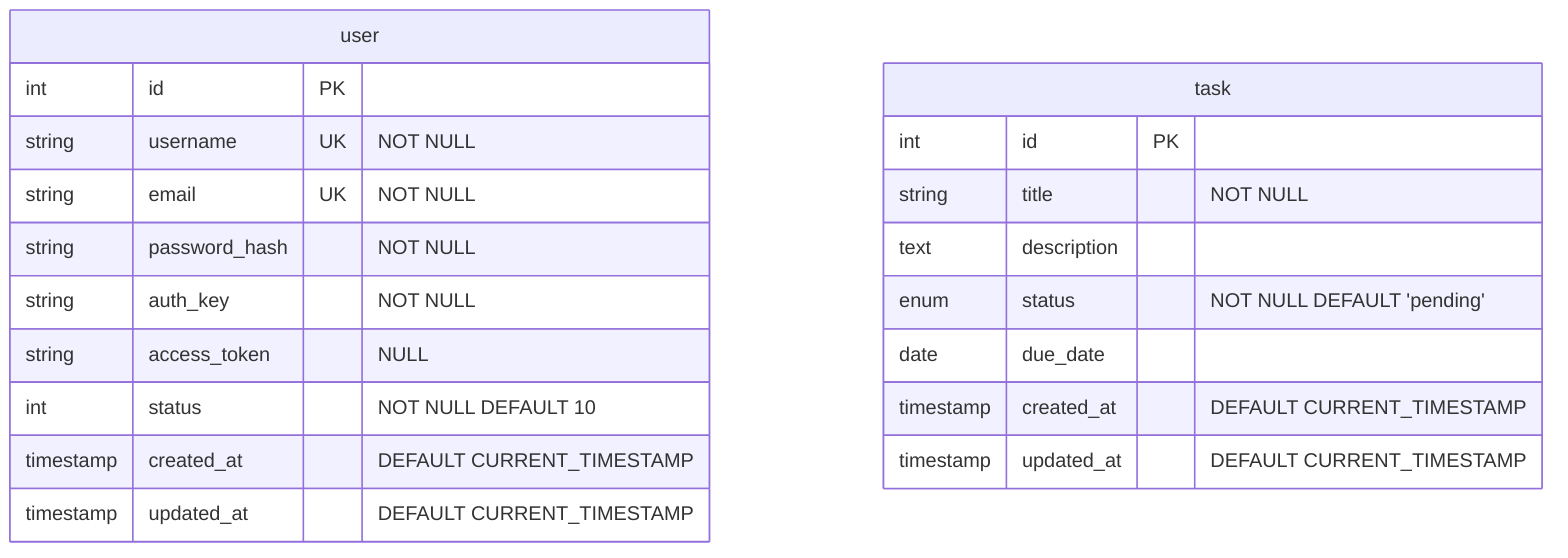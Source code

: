 erDiagram
    user {
        int id PK
        string username UK "NOT NULL"
        string email UK "NOT NULL"
        string password_hash "NOT NULL"
        string auth_key "NOT NULL"
        string access_token "NULL"
        int status "NOT NULL DEFAULT 10"
        timestamp created_at "DEFAULT CURRENT_TIMESTAMP"
        timestamp updated_at "DEFAULT CURRENT_TIMESTAMP"
    }

    task {
        int id PK
        string title "NOT NULL"
        text description
        enum status "NOT NULL DEFAULT 'pending'"
        date due_date
        timestamp created_at "DEFAULT CURRENT_TIMESTAMP"
        timestamp updated_at "DEFAULT CURRENT_TIMESTAMP"
    }